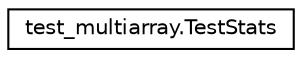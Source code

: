 digraph "Graphical Class Hierarchy"
{
 // LATEX_PDF_SIZE
  edge [fontname="Helvetica",fontsize="10",labelfontname="Helvetica",labelfontsize="10"];
  node [fontname="Helvetica",fontsize="10",shape=record];
  rankdir="LR";
  Node0 [label="test_multiarray.TestStats",height=0.2,width=0.4,color="black", fillcolor="white", style="filled",URL="$classtest__multiarray_1_1TestStats.html",tooltip=" "];
}
